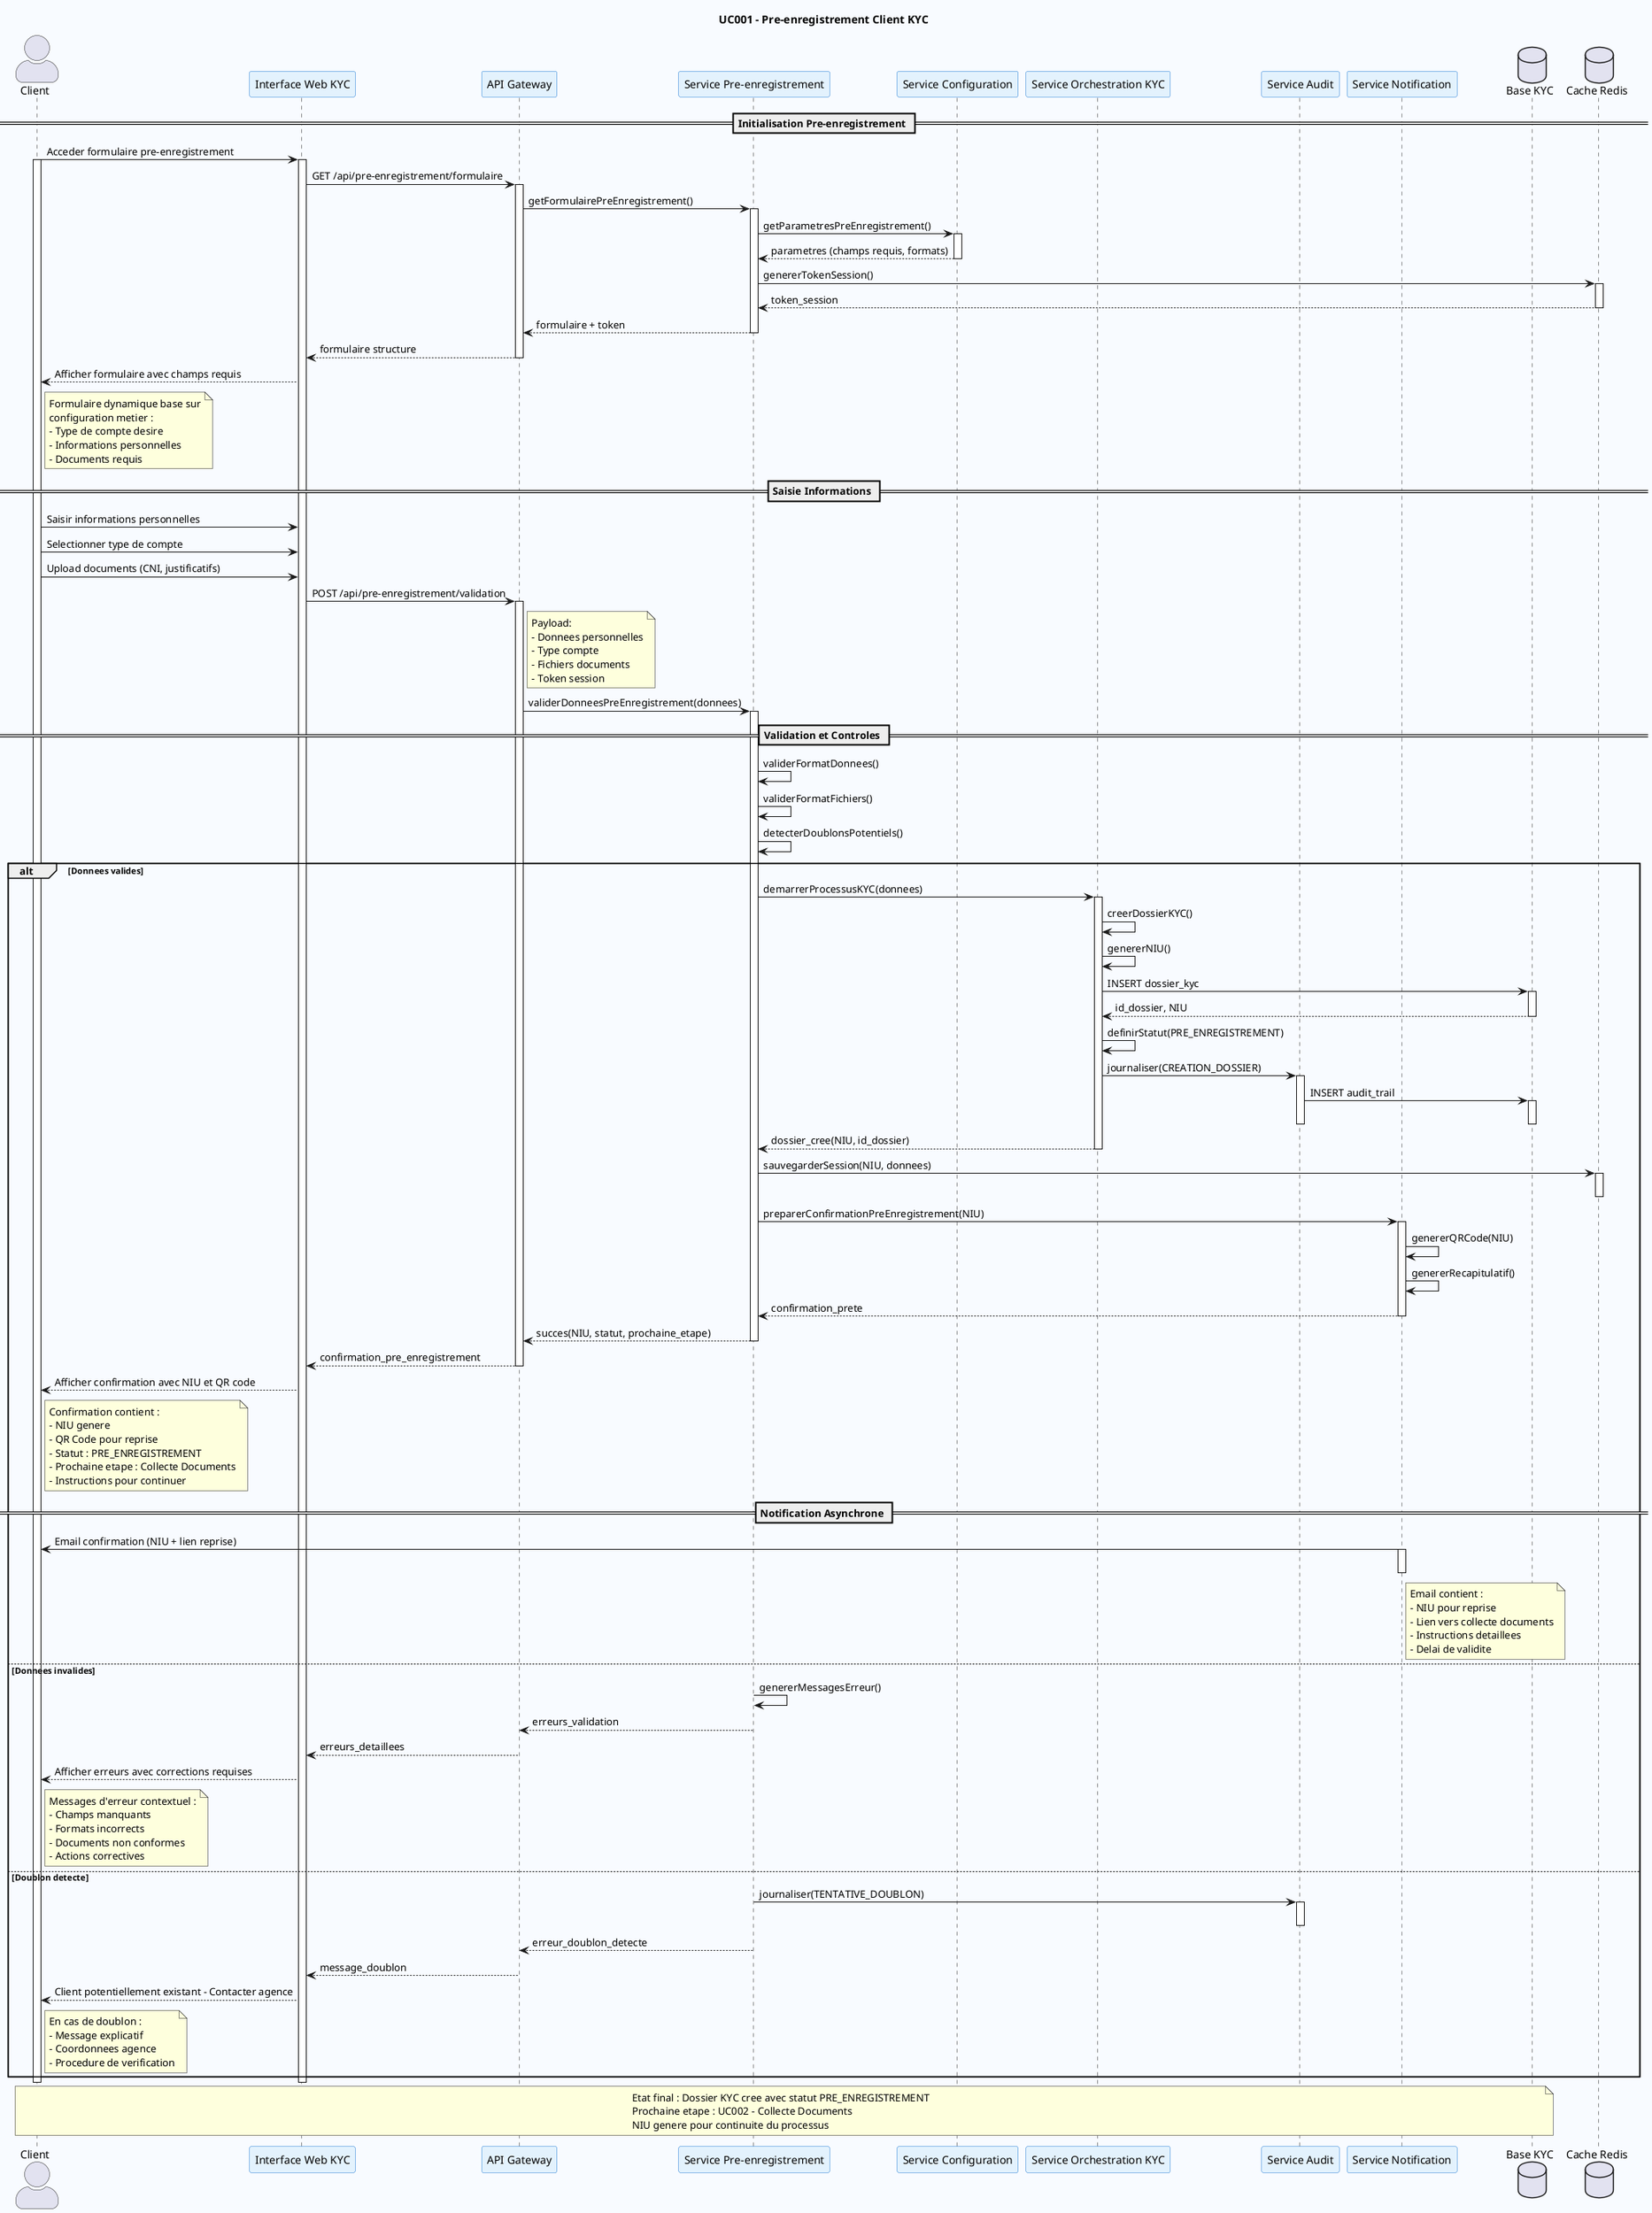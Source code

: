 @startuml UC001_PreEnregistrementKYC
skinparam backgroundColor #F8FBFF
skinparam actorStyle awesome
skinparam sequenceParticipant {
    BackgroundColor #E3F2FD
    BorderColor #1976D2
}

title UC001 - Pre-enregistrement Client KYC

actor "Client" as CLIENT
participant "Interface Web KYC" as UI
participant "API Gateway" as GATEWAY
participant "Service Pre-enregistrement" as PREENR_SVC
participant "Service Configuration" as CONFIG_SVC
participant "Service Orchestration KYC" as ORCHESTRATOR
participant "Service Audit" as AUDIT_SVC
participant "Service Notification" as NOTIF_SVC
database "Base KYC" as KYC_DB
database "Cache Redis" as CACHE

== Initialisation Pre-enregistrement ==

CLIENT -> UI : Acceder formulaire pre-enregistrement
activate CLIENT
activate UI

UI -> GATEWAY : GET /api/pre-enregistrement/formulaire
activate GATEWAY

GATEWAY -> PREENR_SVC : getFormulairePreEnregistrement()
activate PREENR_SVC

PREENR_SVC -> CONFIG_SVC : getParametresPreEnregistrement()
activate CONFIG_SVC
CONFIG_SVC --> PREENR_SVC : parametres (champs requis, formats)
deactivate CONFIG_SVC

PREENR_SVC -> CACHE : genererTokenSession()
activate CACHE
CACHE --> PREENR_SVC : token_session
deactivate CACHE

PREENR_SVC --> GATEWAY : formulaire + token
deactivate PREENR_SVC
GATEWAY --> UI : formulaire structure
deactivate GATEWAY

UI --> CLIENT : Afficher formulaire avec champs requis
note right of CLIENT
  Formulaire dynamique base sur
  configuration metier :
  - Type de compte desire
  - Informations personnelles
  - Documents requis
end note

== Saisie Informations ==

CLIENT -> UI : Saisir informations personnelles
CLIENT -> UI : Selectionner type de compte
CLIENT -> UI : Upload documents (CNI, justificatifs)

UI -> GATEWAY : POST /api/pre-enregistrement/validation
activate GATEWAY
note right of GATEWAY
  Payload:
  - Donnees personnelles
  - Type compte
  - Fichiers documents
  - Token session
end note

GATEWAY -> PREENR_SVC : validerDonneesPreEnregistrement(donnees)
activate PREENR_SVC

== Validation et Controles ==

PREENR_SVC -> PREENR_SVC : validerFormatDonnees()
PREENR_SVC -> PREENR_SVC : validerFormatFichiers()
PREENR_SVC -> PREENR_SVC : detecterDoublonsPotentiels()

alt Donnees valides
    PREENR_SVC -> ORCHESTRATOR : demarrerProcessusKYC(donnees)
    activate ORCHESTRATOR
    
    ORCHESTRATOR -> ORCHESTRATOR : creerDossierKYC()
    ORCHESTRATOR -> ORCHESTRATOR : genererNIU()
    
    ORCHESTRATOR -> KYC_DB : INSERT dossier_kyc
    activate KYC_DB
    KYC_DB --> ORCHESTRATOR : id_dossier, NIU
    deactivate KYC_DB
    
    ORCHESTRATOR -> ORCHESTRATOR : definirStatut(PRE_ENREGISTREMENT)
    ORCHESTRATOR -> AUDIT_SVC : journaliser(CREATION_DOSSIER)
    activate AUDIT_SVC
    AUDIT_SVC -> KYC_DB : INSERT audit_trail
    activate KYC_DB
    deactivate KYC_DB
    deactivate AUDIT_SVC
    
    ORCHESTRATOR --> PREENR_SVC : dossier_cree(NIU, id_dossier)
    deactivate ORCHESTRATOR
    
    PREENR_SVC -> CACHE : sauvegarderSession(NIU, donnees)
    activate CACHE
    deactivate CACHE
    
    PREENR_SVC -> NOTIF_SVC : preparerConfirmationPreEnregistrement(NIU)
    activate NOTIF_SVC
    NOTIF_SVC -> NOTIF_SVC : genererQRCode(NIU)
    NOTIF_SVC -> NOTIF_SVC : genererRecapitulatif()
    NOTIF_SVC --> PREENR_SVC : confirmation_prete
    deactivate NOTIF_SVC
    
    PREENR_SVC --> GATEWAY : succes(NIU, statut, prochaine_etape)
    deactivate PREENR_SVC
    GATEWAY --> UI : confirmation_pre_enregistrement
    deactivate GATEWAY
    
    UI --> CLIENT : Afficher confirmation avec NIU et QR code
    note right of CLIENT
      Confirmation contient :
      - NIU genere
      - QR Code pour reprise
      - Statut : PRE_ENREGISTREMENT
      - Prochaine etape : Collecte Documents
      - Instructions pour continuer
    end note
    
    == Notification Asynchrone ==
    
    NOTIF_SVC -> CLIENT : Email confirmation (NIU + lien reprise)
    activate NOTIF_SVC
    note right of NOTIF_SVC
      Email contient :
      - NIU pour reprise
      - Lien vers collecte documents
      - Instructions detaillees
      - Delai de validite
    end note
    deactivate NOTIF_SVC

else Donnees invalides
    PREENR_SVC -> PREENR_SVC : genererMessagesErreur()
    PREENR_SVC --> GATEWAY : erreurs_validation
    deactivate PREENR_SVC
    GATEWAY --> UI : erreurs_detaillees
    deactivate GATEWAY
    
    UI --> CLIENT : Afficher erreurs avec corrections requises
    note right of CLIENT
      Messages d'erreur contextuel :
      - Champs manquants
      - Formats incorrects
      - Documents non conformes
      - Actions correctives
    end note

else Doublon detecte
    PREENR_SVC -> AUDIT_SVC : journaliser(TENTATIVE_DOUBLON)
    activate AUDIT_SVC
    deactivate AUDIT_SVC
    
    PREENR_SVC --> GATEWAY : erreur_doublon_detecte
    deactivate PREENR_SVC
    GATEWAY --> UI : message_doublon
    deactivate GATEWAY
    
    UI --> CLIENT : Client potentiellement existant - Contacter agence
    note right of CLIENT
      En cas de doublon :
      - Message explicatif
      - Coordonnees agence
      - Procedure de verification
    end note
end

deactivate CLIENT
deactivate UI

note over CLIENT, KYC_DB
  Etat final : Dossier KYC cree avec statut PRE_ENREGISTREMENT
  Prochaine etape : UC002 - Collecte Documents
  NIU genere pour continuite du processus
end note

@enduml

